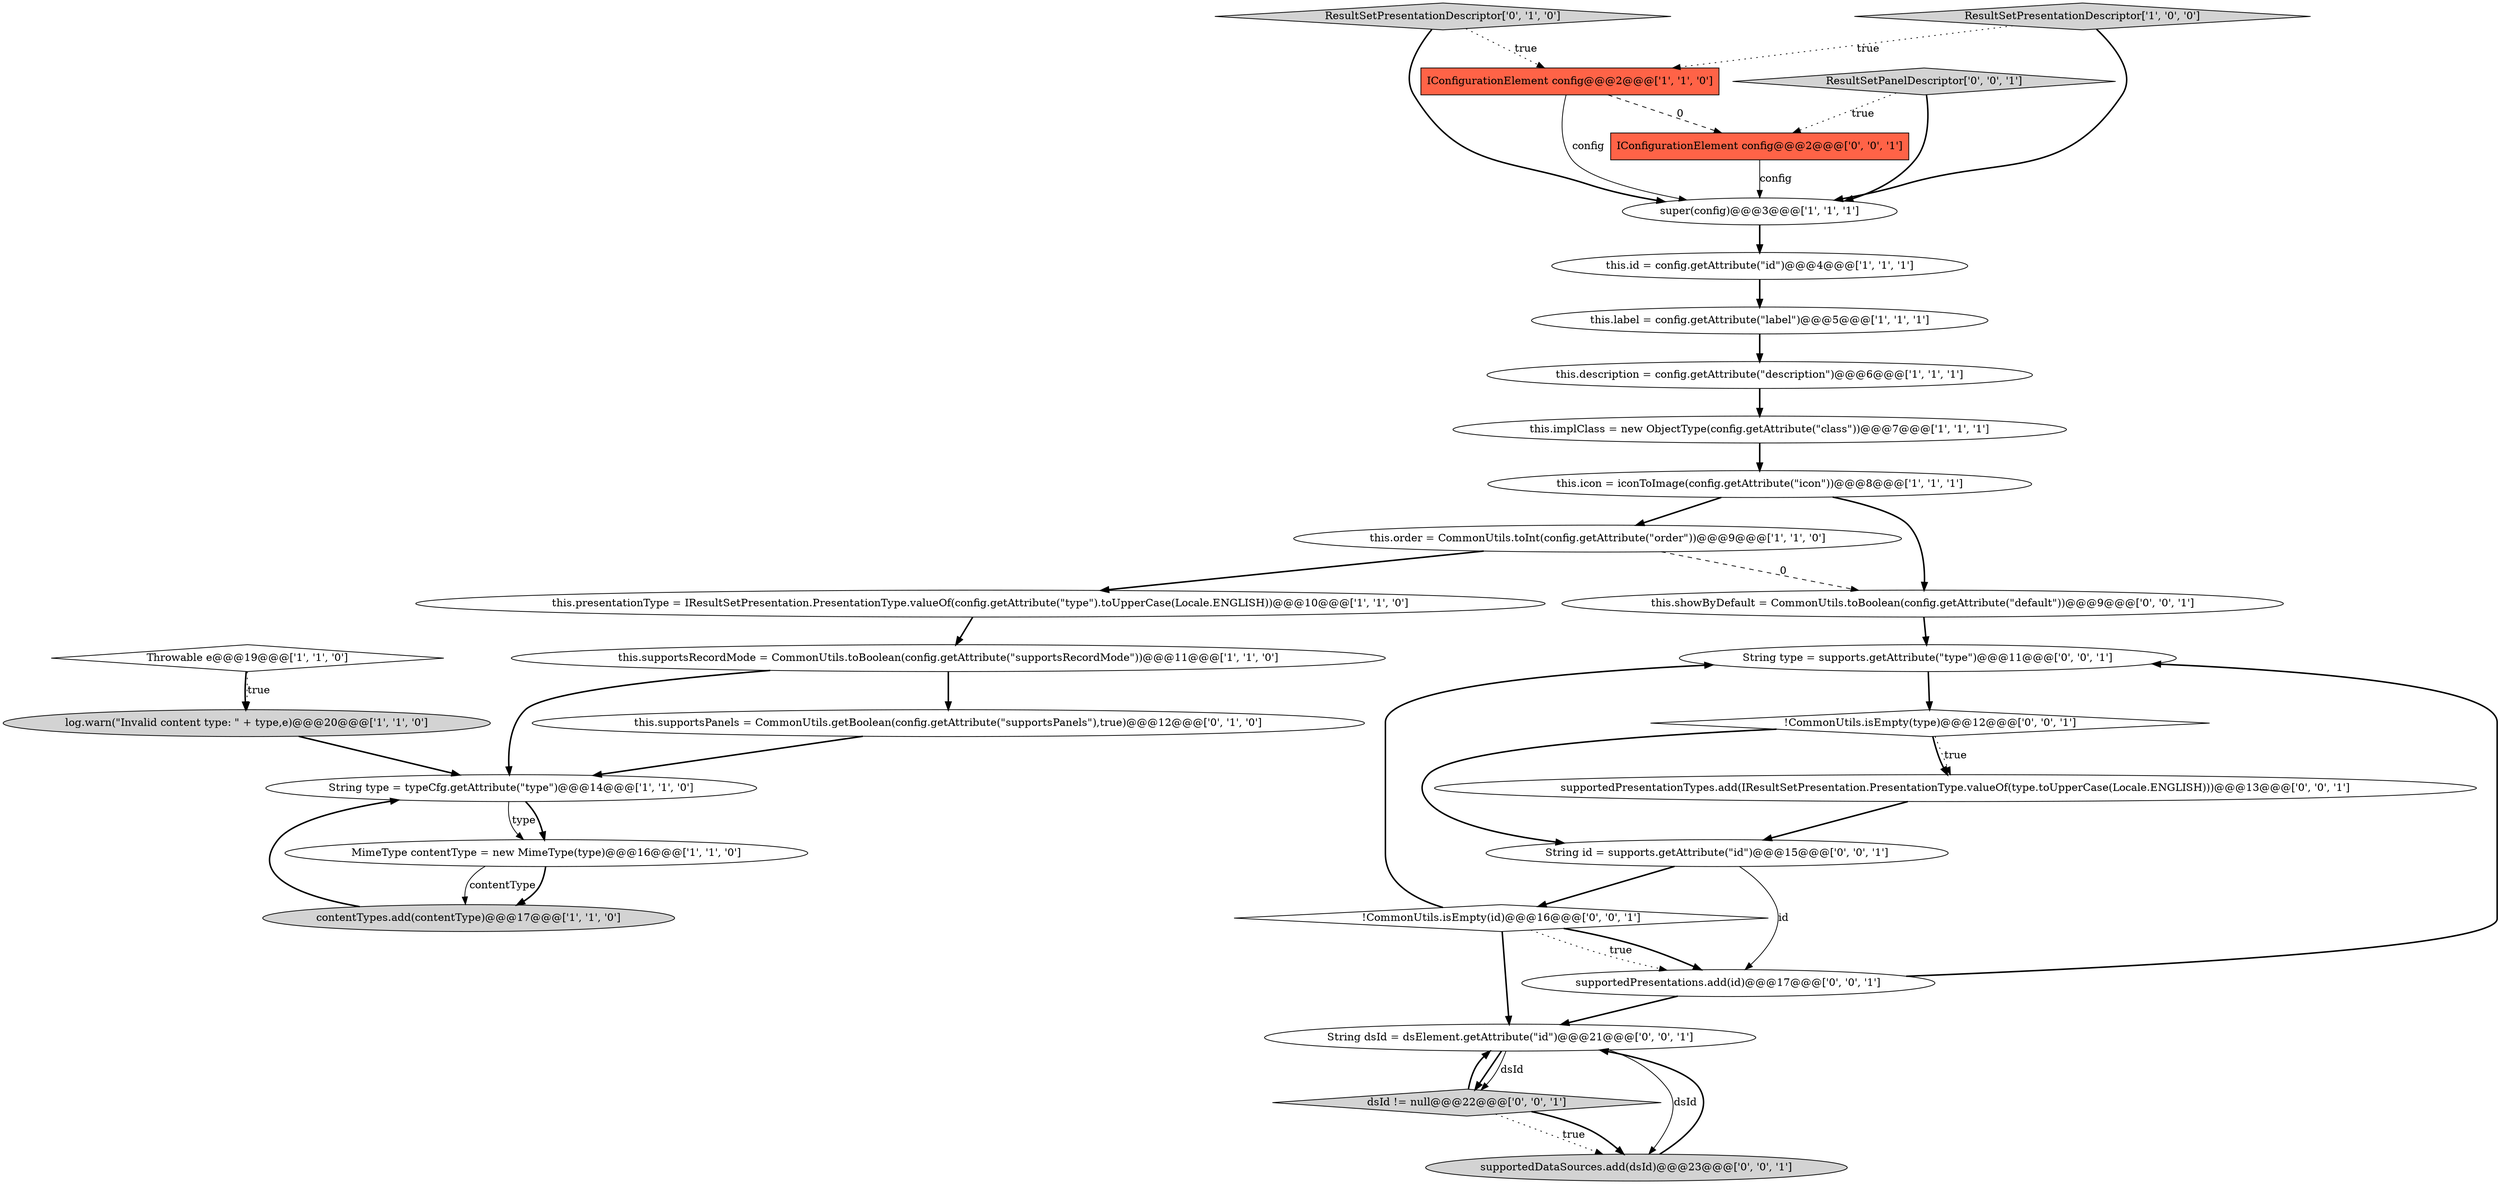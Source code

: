 digraph {
25 [style = filled, label = "IConfigurationElement config@@@2@@@['0', '0', '1']", fillcolor = tomato, shape = box image = "AAA0AAABBB3BBB"];
0 [style = filled, label = "this.label = config.getAttribute(\"label\")@@@5@@@['1', '1', '1']", fillcolor = white, shape = ellipse image = "AAA0AAABBB1BBB"];
11 [style = filled, label = "log.warn(\"Invalid content type: \" + type,e)@@@20@@@['1', '1', '0']", fillcolor = lightgray, shape = ellipse image = "AAA0AAABBB1BBB"];
15 [style = filled, label = "IConfigurationElement config@@@2@@@['1', '1', '0']", fillcolor = tomato, shape = box image = "AAA0AAABBB1BBB"];
24 [style = filled, label = "supportedPresentationTypes.add(IResultSetPresentation.PresentationType.valueOf(type.toUpperCase(Locale.ENGLISH)))@@@13@@@['0', '0', '1']", fillcolor = white, shape = ellipse image = "AAA0AAABBB3BBB"];
4 [style = filled, label = "this.presentationType = IResultSetPresentation.PresentationType.valueOf(config.getAttribute(\"type\").toUpperCase(Locale.ENGLISH))@@@10@@@['1', '1', '0']", fillcolor = white, shape = ellipse image = "AAA0AAABBB1BBB"];
22 [style = filled, label = "supportedPresentations.add(id)@@@17@@@['0', '0', '1']", fillcolor = white, shape = ellipse image = "AAA0AAABBB3BBB"];
26 [style = filled, label = "dsId != null@@@22@@@['0', '0', '1']", fillcolor = lightgray, shape = diamond image = "AAA0AAABBB3BBB"];
29 [style = filled, label = "!CommonUtils.isEmpty(id)@@@16@@@['0', '0', '1']", fillcolor = white, shape = diamond image = "AAA0AAABBB3BBB"];
1 [style = filled, label = "this.supportsRecordMode = CommonUtils.toBoolean(config.getAttribute(\"supportsRecordMode\"))@@@11@@@['1', '1', '0']", fillcolor = white, shape = ellipse image = "AAA0AAABBB1BBB"];
17 [style = filled, label = "ResultSetPresentationDescriptor['0', '1', '0']", fillcolor = lightgray, shape = diamond image = "AAA0AAABBB2BBB"];
7 [style = filled, label = "this.description = config.getAttribute(\"description\")@@@6@@@['1', '1', '1']", fillcolor = white, shape = ellipse image = "AAA0AAABBB1BBB"];
6 [style = filled, label = "this.order = CommonUtils.toInt(config.getAttribute(\"order\"))@@@9@@@['1', '1', '0']", fillcolor = white, shape = ellipse image = "AAA0AAABBB1BBB"];
10 [style = filled, label = "Throwable e@@@19@@@['1', '1', '0']", fillcolor = white, shape = diamond image = "AAA0AAABBB1BBB"];
12 [style = filled, label = "this.id = config.getAttribute(\"id\")@@@4@@@['1', '1', '1']", fillcolor = white, shape = ellipse image = "AAA0AAABBB1BBB"];
14 [style = filled, label = "super(config)@@@3@@@['1', '1', '1']", fillcolor = white, shape = ellipse image = "AAA0AAABBB1BBB"];
27 [style = filled, label = "String type = supports.getAttribute(\"type\")@@@11@@@['0', '0', '1']", fillcolor = white, shape = ellipse image = "AAA0AAABBB3BBB"];
9 [style = filled, label = "MimeType contentType = new MimeType(type)@@@16@@@['1', '1', '0']", fillcolor = white, shape = ellipse image = "AAA0AAABBB1BBB"];
23 [style = filled, label = "supportedDataSources.add(dsId)@@@23@@@['0', '0', '1']", fillcolor = lightgray, shape = ellipse image = "AAA0AAABBB3BBB"];
18 [style = filled, label = "this.showByDefault = CommonUtils.toBoolean(config.getAttribute(\"default\"))@@@9@@@['0', '0', '1']", fillcolor = white, shape = ellipse image = "AAA0AAABBB3BBB"];
8 [style = filled, label = "this.implClass = new ObjectType(config.getAttribute(\"class\"))@@@7@@@['1', '1', '1']", fillcolor = white, shape = ellipse image = "AAA0AAABBB1BBB"];
28 [style = filled, label = "ResultSetPanelDescriptor['0', '0', '1']", fillcolor = lightgray, shape = diamond image = "AAA0AAABBB3BBB"];
3 [style = filled, label = "this.icon = iconToImage(config.getAttribute(\"icon\"))@@@8@@@['1', '1', '1']", fillcolor = white, shape = ellipse image = "AAA0AAABBB1BBB"];
21 [style = filled, label = "String dsId = dsElement.getAttribute(\"id\")@@@21@@@['0', '0', '1']", fillcolor = white, shape = ellipse image = "AAA0AAABBB3BBB"];
5 [style = filled, label = "contentTypes.add(contentType)@@@17@@@['1', '1', '0']", fillcolor = lightgray, shape = ellipse image = "AAA0AAABBB1BBB"];
19 [style = filled, label = "!CommonUtils.isEmpty(type)@@@12@@@['0', '0', '1']", fillcolor = white, shape = diamond image = "AAA0AAABBB3BBB"];
2 [style = filled, label = "ResultSetPresentationDescriptor['1', '0', '0']", fillcolor = lightgray, shape = diamond image = "AAA0AAABBB1BBB"];
20 [style = filled, label = "String id = supports.getAttribute(\"id\")@@@15@@@['0', '0', '1']", fillcolor = white, shape = ellipse image = "AAA0AAABBB3BBB"];
16 [style = filled, label = "this.supportsPanels = CommonUtils.getBoolean(config.getAttribute(\"supportsPanels\"),true)@@@12@@@['0', '1', '0']", fillcolor = white, shape = ellipse image = "AAA1AAABBB2BBB"];
13 [style = filled, label = "String type = typeCfg.getAttribute(\"type\")@@@14@@@['1', '1', '0']", fillcolor = white, shape = ellipse image = "AAA0AAABBB1BBB"];
9->5 [style = solid, label="contentType"];
29->21 [style = bold, label=""];
12->0 [style = bold, label=""];
20->22 [style = solid, label="id"];
29->27 [style = bold, label=""];
26->21 [style = bold, label=""];
7->8 [style = bold, label=""];
6->18 [style = dashed, label="0"];
6->4 [style = bold, label=""];
24->20 [style = bold, label=""];
0->7 [style = bold, label=""];
19->24 [style = dotted, label="true"];
19->20 [style = bold, label=""];
15->25 [style = dashed, label="0"];
22->27 [style = bold, label=""];
14->12 [style = bold, label=""];
17->14 [style = bold, label=""];
10->11 [style = bold, label=""];
19->24 [style = bold, label=""];
16->13 [style = bold, label=""];
21->23 [style = solid, label="dsId"];
3->18 [style = bold, label=""];
4->1 [style = bold, label=""];
5->13 [style = bold, label=""];
8->3 [style = bold, label=""];
3->6 [style = bold, label=""];
26->23 [style = dotted, label="true"];
25->14 [style = solid, label="config"];
23->21 [style = bold, label=""];
17->15 [style = dotted, label="true"];
2->15 [style = dotted, label="true"];
28->25 [style = dotted, label="true"];
21->26 [style = bold, label=""];
11->13 [style = bold, label=""];
21->26 [style = solid, label="dsId"];
20->29 [style = bold, label=""];
13->9 [style = solid, label="type"];
29->22 [style = bold, label=""];
26->23 [style = bold, label=""];
2->14 [style = bold, label=""];
27->19 [style = bold, label=""];
29->22 [style = dotted, label="true"];
22->21 [style = bold, label=""];
13->9 [style = bold, label=""];
15->14 [style = solid, label="config"];
1->16 [style = bold, label=""];
28->14 [style = bold, label=""];
10->11 [style = dotted, label="true"];
18->27 [style = bold, label=""];
9->5 [style = bold, label=""];
1->13 [style = bold, label=""];
}
